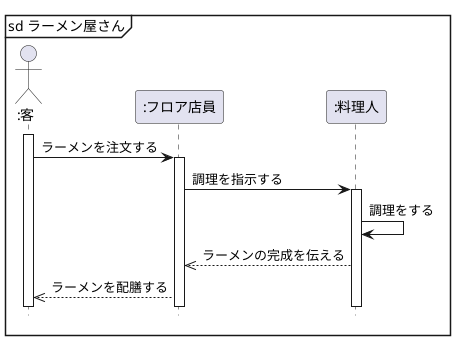 @startuml
hide footbox
Actor ":客" as user
participant ":フロア店員" as waiter  
participant ":料理人" as chief  
mainframe sd ラーメン屋さん
activate user 
user -> waiter :ラーメンを注文する
activate waiter
waiter -> chief :調理を指示する
activate chief
chief -> chief :調理をする
waiter <<-- chief :ラーメンの完成を伝える
user <<-- waiter :ラーメンを配膳する
@enduml